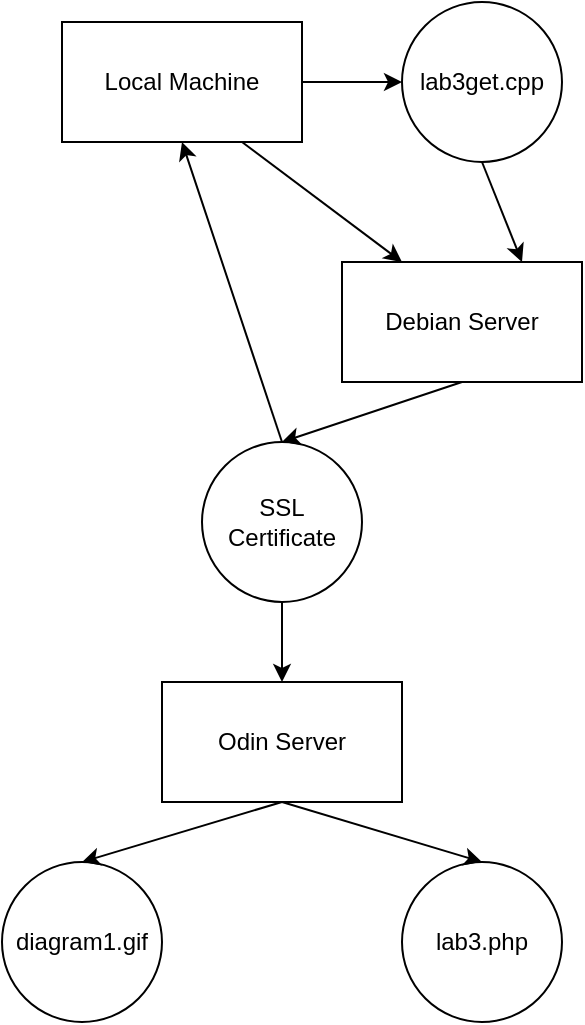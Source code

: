 <mxfile version="13.6.10" type="device"><diagram id="vOgzWaIUk-J3pVFWuL_t" name="Page-1"><mxGraphModel dx="813" dy="454" grid="1" gridSize="10" guides="1" tooltips="1" connect="1" arrows="1" fold="1" page="1" pageScale="1" pageWidth="850" pageHeight="1100" math="0" shadow="0"><root><mxCell id="0"/><mxCell id="1" parent="0"/><mxCell id="wzAWhXxk1g7qQcGruP3a-2" value="Local Machine" style="rounded=0;whiteSpace=wrap;html=1;" vertex="1" parent="1"><mxGeometry x="110" y="60" width="120" height="60" as="geometry"/></mxCell><mxCell id="wzAWhXxk1g7qQcGruP3a-5" value="lab3get.cpp" style="ellipse;whiteSpace=wrap;html=1;aspect=fixed;" vertex="1" parent="1"><mxGeometry x="280" y="50" width="80" height="80" as="geometry"/></mxCell><mxCell id="wzAWhXxk1g7qQcGruP3a-6" value="Odin Server" style="rounded=0;whiteSpace=wrap;html=1;" vertex="1" parent="1"><mxGeometry x="160" y="390" width="120" height="60" as="geometry"/></mxCell><mxCell id="wzAWhXxk1g7qQcGruP3a-8" value="SSL Certificate" style="ellipse;whiteSpace=wrap;html=1;aspect=fixed;" vertex="1" parent="1"><mxGeometry x="180" y="270" width="80" height="80" as="geometry"/></mxCell><mxCell id="wzAWhXxk1g7qQcGruP3a-10" value="lab3.php" style="ellipse;whiteSpace=wrap;html=1;aspect=fixed;" vertex="1" parent="1"><mxGeometry x="280" y="480" width="80" height="80" as="geometry"/></mxCell><mxCell id="wzAWhXxk1g7qQcGruP3a-12" value="diagram1.gif" style="ellipse;whiteSpace=wrap;html=1;aspect=fixed;" vertex="1" parent="1"><mxGeometry x="80" y="480" width="80" height="80" as="geometry"/></mxCell><mxCell id="wzAWhXxk1g7qQcGruP3a-13" value="Debian Server" style="rounded=0;whiteSpace=wrap;html=1;" vertex="1" parent="1"><mxGeometry x="250" y="180" width="120" height="60" as="geometry"/></mxCell><mxCell id="wzAWhXxk1g7qQcGruP3a-14" value="" style="endArrow=classic;html=1;exitX=0.75;exitY=1;exitDx=0;exitDy=0;entryX=0.25;entryY=0;entryDx=0;entryDy=0;" edge="1" parent="1" source="wzAWhXxk1g7qQcGruP3a-2" target="wzAWhXxk1g7qQcGruP3a-13"><mxGeometry width="50" height="50" relative="1" as="geometry"><mxPoint x="290" y="280" as="sourcePoint"/><mxPoint x="180" y="160" as="targetPoint"/></mxGeometry></mxCell><mxCell id="wzAWhXxk1g7qQcGruP3a-15" value="" style="endArrow=classic;html=1;exitX=1;exitY=0.5;exitDx=0;exitDy=0;" edge="1" parent="1" source="wzAWhXxk1g7qQcGruP3a-2" target="wzAWhXxk1g7qQcGruP3a-5"><mxGeometry width="50" height="50" relative="1" as="geometry"><mxPoint x="290" y="230" as="sourcePoint"/><mxPoint x="340" y="180" as="targetPoint"/></mxGeometry></mxCell><mxCell id="wzAWhXxk1g7qQcGruP3a-16" value="" style="endArrow=classic;html=1;exitX=0.5;exitY=1;exitDx=0;exitDy=0;entryX=0.75;entryY=0;entryDx=0;entryDy=0;" edge="1" parent="1" source="wzAWhXxk1g7qQcGruP3a-5" target="wzAWhXxk1g7qQcGruP3a-13"><mxGeometry width="50" height="50" relative="1" as="geometry"><mxPoint x="290" y="230" as="sourcePoint"/><mxPoint x="250" y="160" as="targetPoint"/></mxGeometry></mxCell><mxCell id="wzAWhXxk1g7qQcGruP3a-18" value="" style="endArrow=classic;html=1;exitX=0.5;exitY=1;exitDx=0;exitDy=0;entryX=0.5;entryY=0;entryDx=0;entryDy=0;" edge="1" parent="1" source="wzAWhXxk1g7qQcGruP3a-13" target="wzAWhXxk1g7qQcGruP3a-8"><mxGeometry width="50" height="50" relative="1" as="geometry"><mxPoint x="290" y="340" as="sourcePoint"/><mxPoint x="340" y="290" as="targetPoint"/></mxGeometry></mxCell><mxCell id="wzAWhXxk1g7qQcGruP3a-19" value="" style="endArrow=classic;html=1;exitX=0.5;exitY=1;exitDx=0;exitDy=0;entryX=0.5;entryY=0;entryDx=0;entryDy=0;" edge="1" parent="1" source="wzAWhXxk1g7qQcGruP3a-8" target="wzAWhXxk1g7qQcGruP3a-6"><mxGeometry width="50" height="50" relative="1" as="geometry"><mxPoint x="290" y="340" as="sourcePoint"/><mxPoint x="340" y="290" as="targetPoint"/></mxGeometry></mxCell><mxCell id="wzAWhXxk1g7qQcGruP3a-20" value="" style="endArrow=classic;html=1;exitX=0.5;exitY=1;exitDx=0;exitDy=0;entryX=0.5;entryY=0;entryDx=0;entryDy=0;" edge="1" parent="1" source="wzAWhXxk1g7qQcGruP3a-6" target="wzAWhXxk1g7qQcGruP3a-12"><mxGeometry width="50" height="50" relative="1" as="geometry"><mxPoint x="240" y="450" as="sourcePoint"/><mxPoint x="290" y="400" as="targetPoint"/></mxGeometry></mxCell><mxCell id="wzAWhXxk1g7qQcGruP3a-21" value="" style="endArrow=classic;html=1;exitX=0.5;exitY=1;exitDx=0;exitDy=0;entryX=0.5;entryY=0;entryDx=0;entryDy=0;" edge="1" parent="1" source="wzAWhXxk1g7qQcGruP3a-6" target="wzAWhXxk1g7qQcGruP3a-10"><mxGeometry width="50" height="50" relative="1" as="geometry"><mxPoint x="240" y="450" as="sourcePoint"/><mxPoint x="290" y="400" as="targetPoint"/></mxGeometry></mxCell><mxCell id="wzAWhXxk1g7qQcGruP3a-22" value="" style="endArrow=classic;html=1;entryX=0.5;entryY=1;entryDx=0;entryDy=0;" edge="1" parent="1" target="wzAWhXxk1g7qQcGruP3a-2"><mxGeometry width="50" height="50" relative="1" as="geometry"><mxPoint x="220" y="270" as="sourcePoint"/><mxPoint x="290" y="170" as="targetPoint"/></mxGeometry></mxCell></root></mxGraphModel></diagram></mxfile>